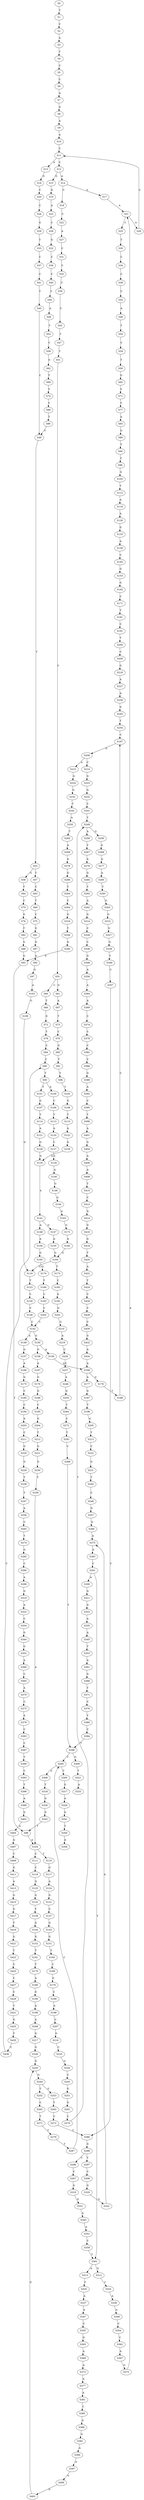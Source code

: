 strict digraph  {
	S0 -> S1 [ label = T ];
	S1 -> S2 [ label = C ];
	S2 -> S3 [ label = A ];
	S3 -> S4 [ label = T ];
	S4 -> S5 [ label = C ];
	S5 -> S6 [ label = C ];
	S6 -> S7 [ label = A ];
	S7 -> S8 [ label = G ];
	S8 -> S9 [ label = A ];
	S9 -> S10 [ label = A ];
	S10 -> S11 [ label = C ];
	S11 -> S12 [ label = C ];
	S11 -> S13 [ label = A ];
	S12 -> S14 [ label = A ];
	S12 -> S15 [ label = G ];
	S13 -> S16 [ label = G ];
	S14 -> S17 [ label = G ];
	S14 -> S18 [ label = C ];
	S15 -> S19 [ label = G ];
	S16 -> S20 [ label = C ];
	S17 -> S21 [ label = A ];
	S18 -> S22 [ label = C ];
	S19 -> S23 [ label = A ];
	S20 -> S24 [ label = C ];
	S21 -> S25 [ label = C ];
	S21 -> S26 [ label = A ];
	S22 -> S27 [ label = A ];
	S23 -> S28 [ label = C ];
	S24 -> S29 [ label = G ];
	S25 -> S30 [ label = T ];
	S26 -> S11 [ label = C ];
	S27 -> S31 [ label = C ];
	S28 -> S32 [ label = G ];
	S29 -> S33 [ label = T ];
	S30 -> S34 [ label = C ];
	S31 -> S35 [ label = C ];
	S32 -> S36 [ label = C ];
	S33 -> S37 [ label = C ];
	S34 -> S38 [ label = C ];
	S35 -> S39 [ label = C ];
	S36 -> S40 [ label = C ];
	S37 -> S41 [ label = C ];
	S38 -> S42 [ label = C ];
	S39 -> S43 [ label = C ];
	S40 -> S44 [ label = C ];
	S41 -> S45 [ label = T ];
	S42 -> S46 [ label = A ];
	S43 -> S47 [ label = T ];
	S44 -> S48 [ label = A ];
	S45 -> S49 [ label = C ];
	S46 -> S50 [ label = T ];
	S47 -> S51 [ label = T ];
	S48 -> S52 [ label = T ];
	S49 -> S53 [ label = T ];
	S50 -> S54 [ label = C ];
	S51 -> S55 [ label = C ];
	S52 -> S56 [ label = C ];
	S53 -> S57 [ label = T ];
	S53 -> S58 [ label = G ];
	S54 -> S59 [ label = T ];
	S55 -> S60 [ label = C ];
	S55 -> S61 [ label = G ];
	S56 -> S62 [ label = G ];
	S57 -> S63 [ label = C ];
	S58 -> S64 [ label = T ];
	S59 -> S65 [ label = G ];
	S60 -> S66 [ label = T ];
	S61 -> S67 [ label = A ];
	S62 -> S68 [ label = T ];
	S63 -> S69 [ label = T ];
	S64 -> S70 [ label = C ];
	S65 -> S71 [ label = C ];
	S66 -> S72 [ label = G ];
	S67 -> S73 [ label = T ];
	S68 -> S74 [ label = C ];
	S69 -> S75 [ label = C ];
	S70 -> S76 [ label = G ];
	S71 -> S77 [ label = C ];
	S72 -> S78 [ label = T ];
	S73 -> S79 [ label = C ];
	S74 -> S80 [ label = C ];
	S75 -> S81 [ label = G ];
	S76 -> S82 [ label = T ];
	S77 -> S83 [ label = A ];
	S78 -> S84 [ label = C ];
	S79 -> S85 [ label = G ];
	S80 -> S86 [ label = T ];
	S81 -> S87 [ label = G ];
	S82 -> S88 [ label = G ];
	S83 -> S89 [ label = G ];
	S84 -> S90 [ label = C ];
	S85 -> S91 [ label = T ];
	S86 -> S49 [ label = C ];
	S87 -> S92 [ label = A ];
	S88 -> S93 [ label = G ];
	S89 -> S94 [ label = T ];
	S90 -> S95 [ label = T ];
	S91 -> S96 [ label = T ];
	S92 -> S97 [ label = G ];
	S93 -> S98 [ label = T ];
	S94 -> S99 [ label = C ];
	S95 -> S100 [ label = A ];
	S95 -> S101 [ label = T ];
	S96 -> S102 [ label = T ];
	S97 -> S103 [ label = A ];
	S98 -> S104 [ label = A ];
	S99 -> S105 [ label = G ];
	S100 -> S106 [ label = C ];
	S101 -> S107 [ label = G ];
	S102 -> S108 [ label = G ];
	S103 -> S109 [ label = G ];
	S104 -> S110 [ label = T ];
	S104 -> S111 [ label = C ];
	S105 -> S112 [ label = T ];
	S106 -> S113 [ label = T ];
	S107 -> S114 [ label = T ];
	S108 -> S115 [ label = T ];
	S109 -> S116 [ label = G ];
	S110 -> S117 [ label = G ];
	S111 -> S118 [ label = C ];
	S112 -> S119 [ label = A ];
	S113 -> S120 [ label = A ];
	S114 -> S121 [ label = A ];
	S115 -> S122 [ label = A ];
	S116 -> S123 [ label = T ];
	S117 -> S124 [ label = A ];
	S118 -> S125 [ label = G ];
	S119 -> S126 [ label = A ];
	S120 -> S127 [ label = C ];
	S121 -> S128 [ label = G ];
	S122 -> S129 [ label = G ];
	S123 -> S130 [ label = C ];
	S124 -> S131 [ label = G ];
	S125 -> S132 [ label = G ];
	S126 -> S133 [ label = G ];
	S127 -> S134 [ label = C ];
	S128 -> S135 [ label = G ];
	S129 -> S135 [ label = G ];
	S130 -> S136 [ label = C ];
	S131 -> S137 [ label = C ];
	S132 -> S138 [ label = T ];
	S133 -> S139 [ label = A ];
	S134 -> S140 [ label = A ];
	S135 -> S141 [ label = A ];
	S136 -> S142 [ label = C ];
	S137 -> S143 [ label = G ];
	S138 -> S144 [ label = G ];
	S139 -> S145 [ label = C ];
	S140 -> S146 [ label = G ];
	S141 -> S147 [ label = G ];
	S141 -> S148 [ label = A ];
	S142 -> S149 [ label = A ];
	S142 -> S150 [ label = G ];
	S143 -> S151 [ label = G ];
	S144 -> S152 [ label = G ];
	S145 -> S153 [ label = G ];
	S146 -> S154 [ label = G ];
	S147 -> S155 [ label = A ];
	S148 -> S156 [ label = A ];
	S149 -> S157 [ label = G ];
	S150 -> S158 [ label = G ];
	S150 -> S159 [ label = A ];
	S151 -> S160 [ label = T ];
	S152 -> S161 [ label = T ];
	S153 -> S162 [ label = G ];
	S154 -> S163 [ label = A ];
	S155 -> S164 [ label = G ];
	S156 -> S165 [ label = G ];
	S157 -> S166 [ label = A ];
	S158 -> S167 [ label = A ];
	S159 -> S168 [ label = A ];
	S160 -> S169 [ label = C ];
	S161 -> S170 [ label = T ];
	S162 -> S171 [ label = C ];
	S163 -> S172 [ label = G ];
	S164 -> S173 [ label = T ];
	S164 -> S116 [ label = G ];
	S165 -> S174 [ label = G ];
	S166 -> S175 [ label = G ];
	S167 -> S176 [ label = G ];
	S168 -> S177 [ label = A ];
	S168 -> S178 [ label = G ];
	S169 -> S179 [ label = G ];
	S170 -> S180 [ label = A ];
	S171 -> S181 [ label = T ];
	S172 -> S182 [ label = A ];
	S173 -> S183 [ label = C ];
	S174 -> S184 [ label = T ];
	S175 -> S185 [ label = C ];
	S176 -> S186 [ label = G ];
	S177 -> S187 [ label = G ];
	S178 -> S188 [ label = T ];
	S179 -> S189 [ label = C ];
	S180 -> S190 [ label = G ];
	S181 -> S191 [ label = C ];
	S182 -> S164 [ label = G ];
	S183 -> S192 [ label = A ];
	S184 -> S193 [ label = C ];
	S185 -> S194 [ label = C ];
	S186 -> S195 [ label = C ];
	S187 -> S196 [ label = T ];
	S188 -> S197 [ label = C ];
	S189 -> S198 [ label = A ];
	S190 -> S199 [ label = A ];
	S191 -> S200 [ label = T ];
	S192 -> S201 [ label = G ];
	S193 -> S202 [ label = C ];
	S194 -> S203 [ label = A ];
	S195 -> S204 [ label = G ];
	S196 -> S205 [ label = G ];
	S197 -> S206 [ label = G ];
	S198 -> S207 [ label = C ];
	S199 -> S208 [ label = A ];
	S200 -> S209 [ label = C ];
	S201 -> S210 [ label = G ];
	S202 -> S142 [ label = C ];
	S203 -> S211 [ label = C ];
	S204 -> S212 [ label = T ];
	S205 -> S213 [ label = T ];
	S206 -> S214 [ label = C ];
	S206 -> S215 [ label = A ];
	S207 -> S216 [ label = G ];
	S208 -> S217 [ label = G ];
	S209 -> S218 [ label = G ];
	S210 -> S219 [ label = A ];
	S211 -> S220 [ label = G ];
	S212 -> S221 [ label = G ];
	S213 -> S222 [ label = C ];
	S214 -> S223 [ label = G ];
	S215 -> S224 [ label = G ];
	S216 -> S225 [ label = C ];
	S217 -> S226 [ label = G ];
	S218 -> S227 [ label = A ];
	S219 -> S228 [ label = C ];
	S220 -> S229 [ label = G ];
	S221 -> S230 [ label = G ];
	S222 -> S231 [ label = G ];
	S223 -> S232 [ label = G ];
	S224 -> S233 [ label = G ];
	S225 -> S234 [ label = G ];
	S226 -> S235 [ label = G ];
	S227 -> S236 [ label = A ];
	S228 -> S237 [ label = C ];
	S229 -> S238 [ label = T ];
	S230 -> S239 [ label = T ];
	S231 -> S240 [ label = T ];
	S232 -> S241 [ label = C ];
	S233 -> S242 [ label = T ];
	S234 -> S243 [ label = C ];
	S235 -> S244 [ label = G ];
	S236 -> S245 [ label = G ];
	S237 -> S246 [ label = A ];
	S238 -> S247 [ label = T ];
	S239 -> S104 [ label = A ];
	S240 -> S248 [ label = C ];
	S241 -> S249 [ label = T ];
	S242 -> S250 [ label = A ];
	S243 -> S251 [ label = G ];
	S244 -> S252 [ label = T ];
	S244 -> S253 [ label = G ];
	S245 -> S254 [ label = T ];
	S246 -> S255 [ label = G ];
	S247 -> S256 [ label = A ];
	S248 -> S257 [ label = G ];
	S249 -> S258 [ label = A ];
	S249 -> S259 [ label = G ];
	S250 -> S260 [ label = T ];
	S251 -> S261 [ label = G ];
	S252 -> S262 [ label = C ];
	S253 -> S263 [ label = T ];
	S254 -> S197 [ label = C ];
	S255 -> S264 [ label = T ];
	S256 -> S265 [ label = C ];
	S257 -> S266 [ label = G ];
	S258 -> S267 [ label = T ];
	S259 -> S268 [ label = G ];
	S260 -> S269 [ label = A ];
	S261 -> S270 [ label = C ];
	S262 -> S271 [ label = T ];
	S263 -> S272 [ label = C ];
	S264 -> S273 [ label = C ];
	S265 -> S274 [ label = T ];
	S266 -> S275 [ label = A ];
	S267 -> S276 [ label = A ];
	S268 -> S277 [ label = A ];
	S269 -> S278 [ label = A ];
	S270 -> S249 [ label = T ];
	S271 -> S279 [ label = C ];
	S272 -> S280 [ label = C ];
	S273 -> S281 [ label = T ];
	S274 -> S282 [ label = G ];
	S275 -> S283 [ label = A ];
	S276 -> S284 [ label = G ];
	S277 -> S285 [ label = A ];
	S278 -> S286 [ label = G ];
	S279 -> S287 [ label = T ];
	S280 -> S288 [ label = G ];
	S281 -> S289 [ label = C ];
	S282 -> S290 [ label = C ];
	S283 -> S291 [ label = C ];
	S284 -> S292 [ label = T ];
	S285 -> S293 [ label = T ];
	S286 -> S294 [ label = T ];
	S287 -> S295 [ label = C ];
	S288 -> S296 [ label = C ];
	S288 -> S297 [ label = T ];
	S289 -> S298 [ label = T ];
	S290 -> S299 [ label = A ];
	S291 -> S300 [ label = A ];
	S291 -> S301 [ label = T ];
	S292 -> S302 [ label = A ];
	S293 -> S303 [ label = G ];
	S294 -> S304 [ label = C ];
	S295 -> S305 [ label = T ];
	S295 -> S306 [ label = G ];
	S296 -> S307 [ label = C ];
	S297 -> S308 [ label = C ];
	S298 -> S295 [ label = C ];
	S298 -> S309 [ label = G ];
	S299 -> S310 [ label = G ];
	S300 -> S311 [ label = G ];
	S301 -> S312 [ label = G ];
	S301 -> S313 [ label = A ];
	S302 -> S314 [ label = G ];
	S303 -> S315 [ label = G ];
	S304 -> S316 [ label = G ];
	S305 -> S317 [ label = G ];
	S306 -> S318 [ label = T ];
	S307 -> S319 [ label = G ];
	S308 -> S320 [ label = G ];
	S309 -> S321 [ label = T ];
	S310 -> S322 [ label = A ];
	S311 -> S323 [ label = G ];
	S312 -> S324 [ label = C ];
	S313 -> S325 [ label = C ];
	S314 -> S326 [ label = C ];
	S315 -> S327 [ label = G ];
	S316 -> S328 [ label = T ];
	S317 -> S329 [ label = A ];
	S318 -> S330 [ label = G ];
	S319 -> S331 [ label = G ];
	S320 -> S332 [ label = G ];
	S321 -> S333 [ label = A ];
	S322 -> S334 [ label = C ];
	S323 -> S335 [ label = A ];
	S324 -> S336 [ label = A ];
	S325 -> S337 [ label = A ];
	S326 -> S338 [ label = C ];
	S327 -> S339 [ label = G ];
	S328 -> S340 [ label = G ];
	S329 -> S341 [ label = G ];
	S330 -> S342 [ label = G ];
	S331 -> S343 [ label = A ];
	S332 -> S275 [ label = A ];
	S334 -> S344 [ label = G ];
	S335 -> S345 [ label = A ];
	S336 -> S346 [ label = A ];
	S337 -> S347 [ label = A ];
	S338 -> S348 [ label = G ];
	S339 -> S349 [ label = T ];
	S340 -> S93 [ label = G ];
	S341 -> S350 [ label = T ];
	S342 -> S98 [ label = T ];
	S343 -> S351 [ label = A ];
	S344 -> S352 [ label = G ];
	S345 -> S353 [ label = T ];
	S346 -> S354 [ label = C ];
	S347 -> S355 [ label = C ];
	S348 -> S356 [ label = A ];
	S349 -> S357 [ label = C ];
	S350 -> S358 [ label = A ];
	S351 -> S359 [ label = C ];
	S352 -> S360 [ label = A ];
	S353 -> S361 [ label = A ];
	S354 -> S362 [ label = C ];
	S355 -> S363 [ label = G ];
	S356 -> S364 [ label = A ];
	S357 -> S280 [ label = C ];
	S359 -> S301 [ label = T ];
	S360 -> S365 [ label = C ];
	S361 -> S366 [ label = G ];
	S362 -> S367 [ label = A ];
	S363 -> S368 [ label = A ];
	S364 -> S369 [ label = A ];
	S365 -> S370 [ label = A ];
	S366 -> S371 [ label = T ];
	S367 -> S372 [ label = G ];
	S368 -> S373 [ label = A ];
	S369 -> S374 [ label = C ];
	S370 -> S375 [ label = C ];
	S371 -> S376 [ label = C ];
	S372 -> S21 [ label = A ];
	S373 -> S377 [ label = A ];
	S374 -> S378 [ label = C ];
	S375 -> S379 [ label = A ];
	S376 -> S380 [ label = T ];
	S377 -> S381 [ label = A ];
	S378 -> S382 [ label = C ];
	S379 -> S383 [ label = C ];
	S380 -> S384 [ label = C ];
	S381 -> S385 [ label = C ];
	S382 -> S386 [ label = C ];
	S383 -> S387 [ label = C ];
	S384 -> S298 [ label = T ];
	S385 -> S388 [ label = A ];
	S386 -> S389 [ label = G ];
	S387 -> S390 [ label = T ];
	S388 -> S391 [ label = G ];
	S389 -> S392 [ label = A ];
	S390 -> S393 [ label = C ];
	S391 -> S394 [ label = A ];
	S392 -> S395 [ label = C ];
	S393 -> S396 [ label = T ];
	S394 -> S397 [ label = A ];
	S395 -> S398 [ label = T ];
	S396 -> S399 [ label = A ];
	S397 -> S400 [ label = G ];
	S398 -> S401 [ label = A ];
	S399 -> S402 [ label = G ];
	S400 -> S403 [ label = G ];
	S401 -> S404 [ label = G ];
	S402 -> S405 [ label = A ];
	S403 -> S235 [ label = G ];
	S404 -> S406 [ label = A ];
	S405 -> S407 [ label = A ];
	S406 -> S408 [ label = A ];
	S407 -> S409 [ label = C ];
	S408 -> S410 [ label = T ];
	S409 -> S411 [ label = G ];
	S410 -> S412 [ label = C ];
	S411 -> S413 [ label = A ];
	S412 -> S414 [ label = G ];
	S413 -> S415 [ label = G ];
	S414 -> S416 [ label = G ];
	S415 -> S417 [ label = G ];
	S416 -> S418 [ label = G ];
	S417 -> S419 [ label = T ];
	S418 -> S420 [ label = T ];
	S419 -> S421 [ label = G ];
	S420 -> S422 [ label = A ];
	S421 -> S423 [ label = T ];
	S422 -> S424 [ label = T ];
	S423 -> S425 [ label = C ];
	S424 -> S426 [ label = C ];
	S425 -> S427 [ label = C ];
	S426 -> S428 [ label = C ];
	S427 -> S429 [ label = C ];
	S428 -> S430 [ label = C ];
	S429 -> S431 [ label = T ];
	S430 -> S432 [ label = G ];
	S431 -> S433 [ label = G ];
	S432 -> S434 [ label = A ];
	S433 -> S435 [ label = T ];
	S434 -> S168 [ label = A ];
	S435 -> S436 [ label = C ];
	S436 -> S90 [ label = C ];
}
